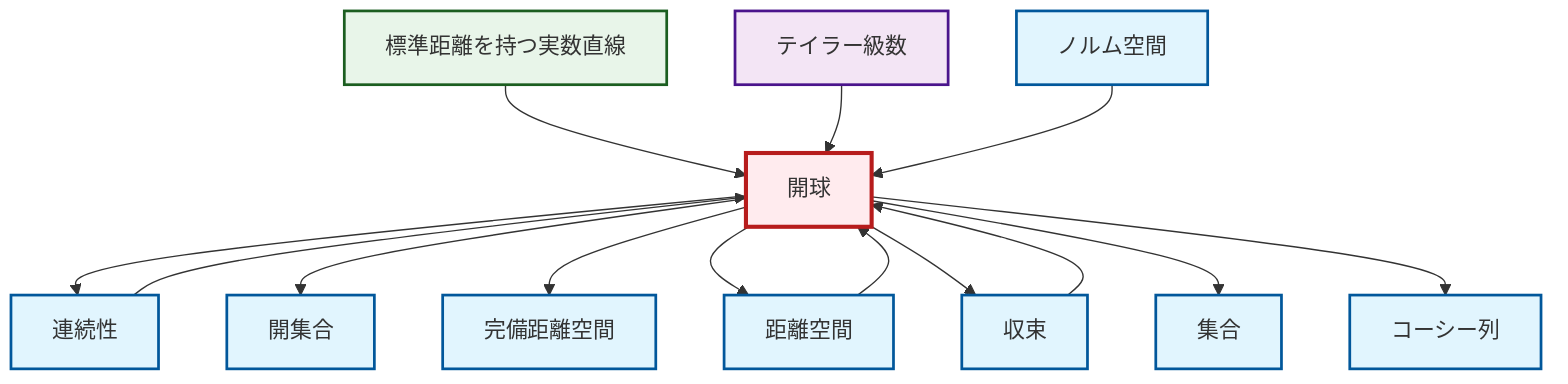 graph TD
    classDef definition fill:#e1f5fe,stroke:#01579b,stroke-width:2px
    classDef theorem fill:#f3e5f5,stroke:#4a148c,stroke-width:2px
    classDef axiom fill:#fff3e0,stroke:#e65100,stroke-width:2px
    classDef example fill:#e8f5e9,stroke:#1b5e20,stroke-width:2px
    classDef current fill:#ffebee,stroke:#b71c1c,stroke-width:3px
    ex-real-line-metric["標準距離を持つ実数直線"]:::example
    def-convergence["収束"]:::definition
    def-set["集合"]:::definition
    def-metric-space["距離空間"]:::definition
    def-cauchy-sequence["コーシー列"]:::definition
    def-open-ball["開球"]:::definition
    def-normed-vector-space["ノルム空間"]:::definition
    thm-taylor-series["テイラー級数"]:::theorem
    def-continuity["連続性"]:::definition
    def-open-set["開集合"]:::definition
    def-complete-metric-space["完備距離空間"]:::definition
    def-open-ball --> def-continuity
    def-open-ball --> def-open-set
    def-open-ball --> def-complete-metric-space
    ex-real-line-metric --> def-open-ball
    def-open-ball --> def-metric-space
    def-open-ball --> def-convergence
    thm-taylor-series --> def-open-ball
    def-normed-vector-space --> def-open-ball
    def-continuity --> def-open-ball
    def-metric-space --> def-open-ball
    def-open-ball --> def-set
    def-convergence --> def-open-ball
    def-open-ball --> def-cauchy-sequence
    class def-open-ball current